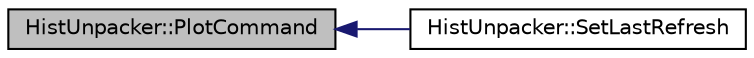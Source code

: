 digraph "HistUnpacker::PlotCommand"
{
  edge [fontname="Helvetica",fontsize="10",labelfontname="Helvetica",labelfontsize="10"];
  node [fontname="Helvetica",fontsize="10",shape=record];
  rankdir="LR";
  Node1 [label="HistUnpacker::PlotCommand",height=0.2,width=0.4,color="black", fillcolor="grey75", style="filled", fontcolor="black"];
  Node1 -> Node2 [dir="back",color="midnightblue",fontsize="10",style="solid",fontname="Helvetica"];
  Node2 [label="HistUnpacker::SetLastRefresh",height=0.2,width=0.4,color="black", fillcolor="white", style="filled",URL="$d0/d4f/class_hist_unpacker.html#a00f888b1309e58b0a419111103e24943"];
}
